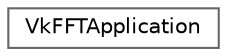 digraph "Graphical Class Hierarchy"
{
 // LATEX_PDF_SIZE
  bgcolor="transparent";
  edge [fontname=Helvetica,fontsize=10,labelfontname=Helvetica,labelfontsize=10];
  node [fontname=Helvetica,fontsize=10,shape=box,height=0.2,width=0.4];
  rankdir="LR";
  Node0 [id="Node000000",label="VkFFTApplication",height=0.2,width=0.4,color="grey40", fillcolor="white", style="filled",URL="$struct_vk_f_f_t_application.html",tooltip=" "];
}
